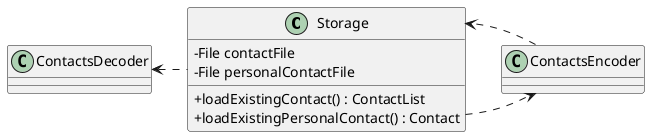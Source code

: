 @startuml
skinparam classAttributeIconSize 0
'https://plantuml.com/class-diagram


'List <|-- AbstractList
'Collection <|-- AbstractCollection
'
'Collection <|- List
'AbstractCollection <. AbstractList
'AbstractList <|-- ArrayList
Storage .left.> ContactsDecoder
Storage .right.> ContactsEncoder
'Storage  -up->"contactFile 0..1"File
'Storage  -up->"personalContactFile 0..1"File
ContactsEncoder ..> Storage

'class File {
'}

class Storage {
-File contactFile
-File personalContactFile
'-hasExistingPersonalContactFile() : boolean
'-hasEmptyExistingPersonalContactFile() : boolean
'-hasExistingContactFile() : boolean
+loadExistingContact() : ContactList
+loadExistingPersonalContact() : Contact
}

class ContactsEncoder {
}

class ContactsDecoder {
}



@enduml